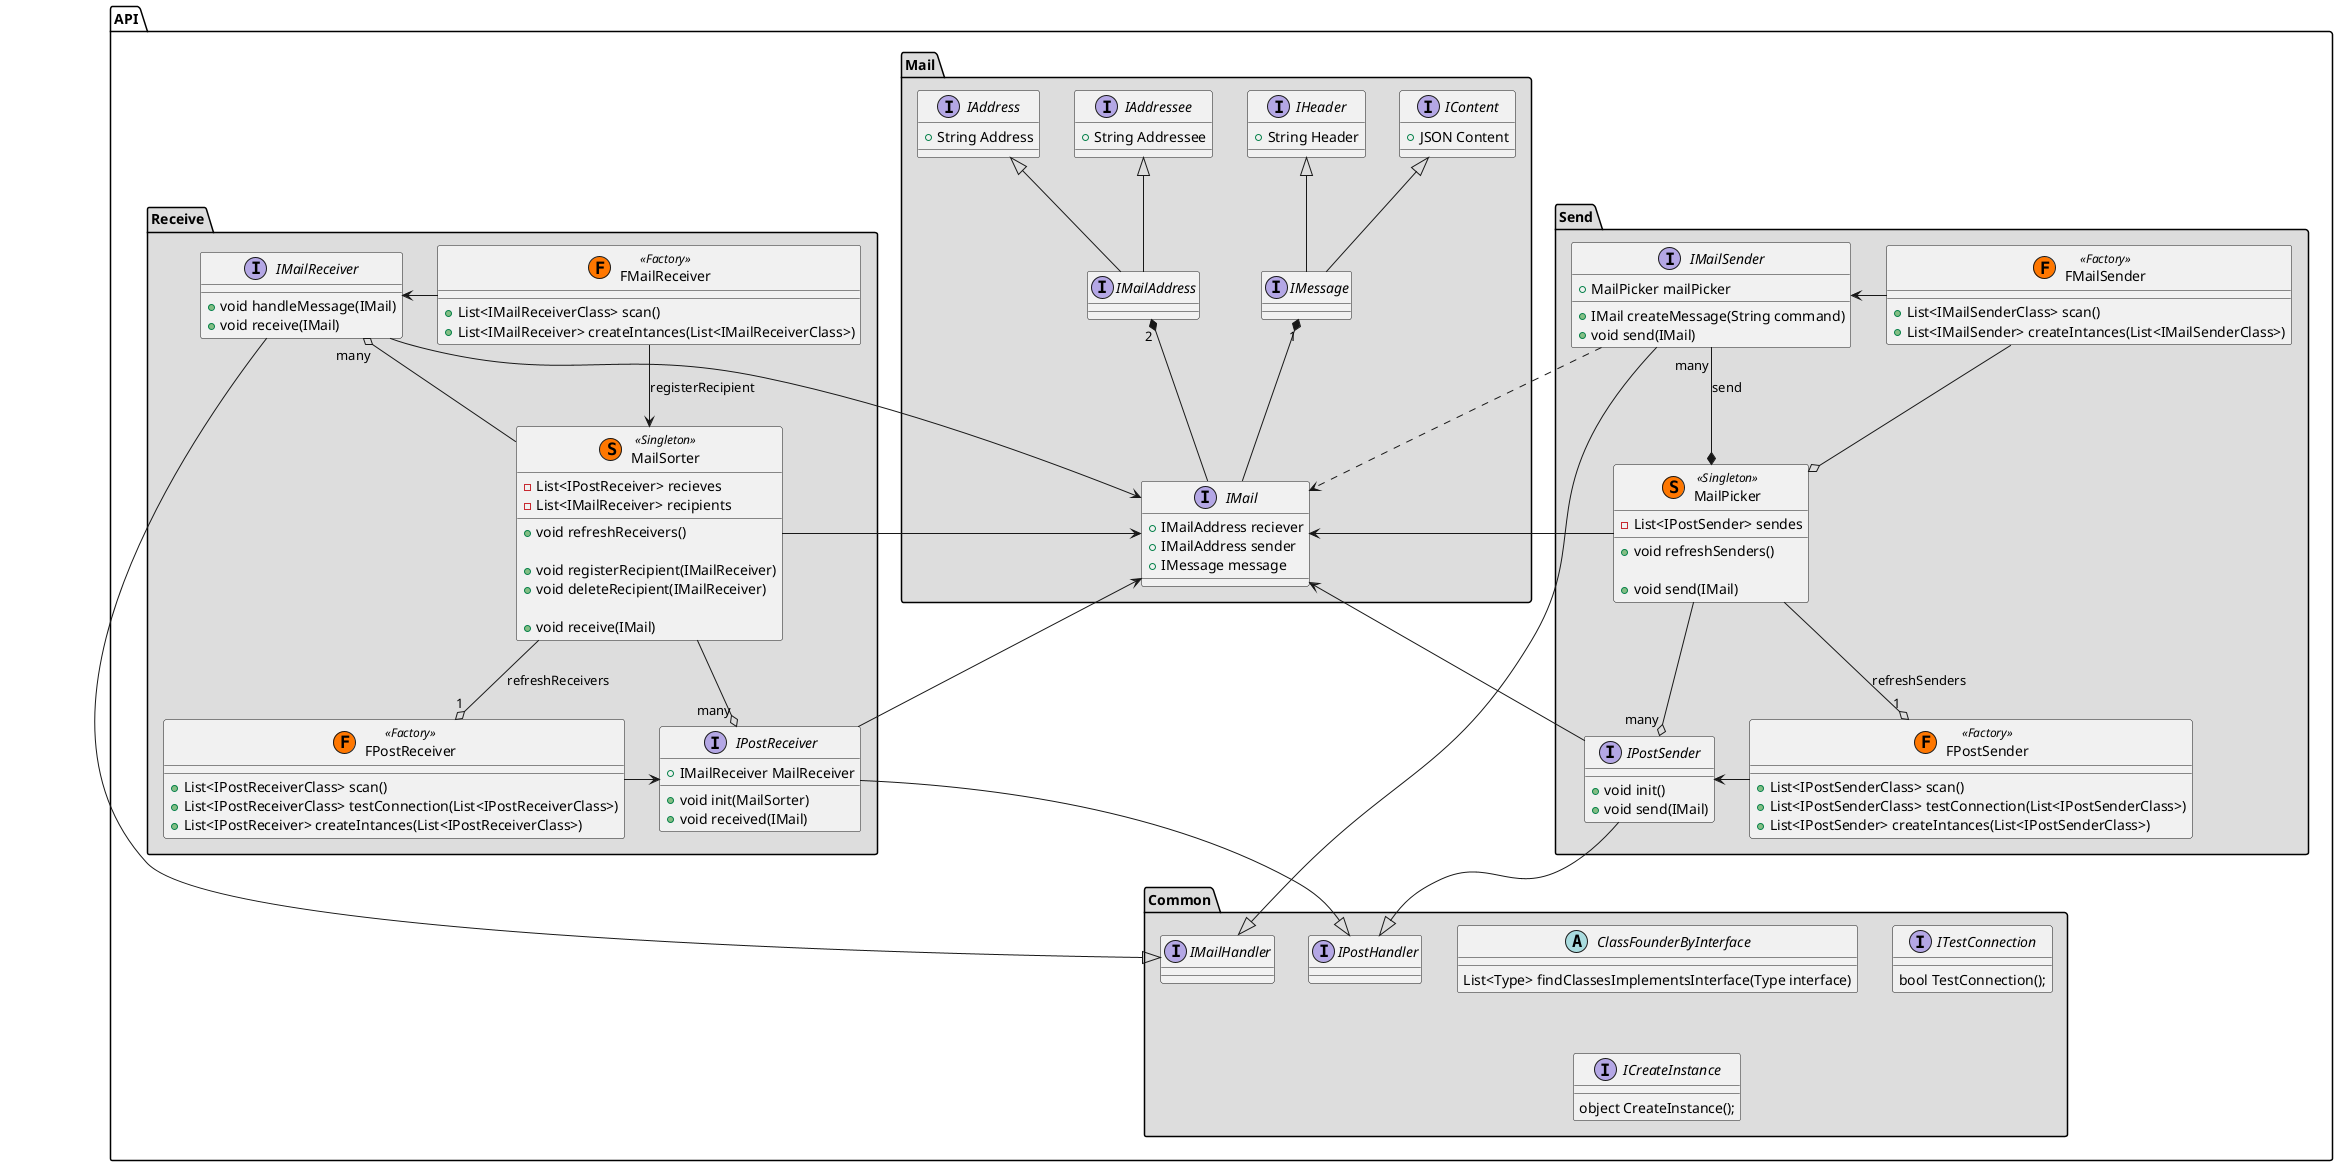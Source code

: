 @startuml
scale 1
' skinparam classAttributeIconSize 0

namespace API.Mail #DDDDDD {
    IMailAddress "2" *-- IMail
    IMessage "1" *-- IMail

    IContent <|-- IMessage
    IHeader <|-- IMessage
    IAddressee <|-- IMailAddress
    IAddress <|-- IMailAddress

    interface IAddress
    {
        + String Address 
    }
    interface IAddressee
    {
        + String Addressee
    } 

    interface IMailAddress
    {
    }

    interface IHeader
    {
        + String Header 
    }
    interface IContent
    {
        + JSON Content
    }
    interface IMessage
    {
    }
    interface IMail
    {
        + IMailAddress reciever
        + IMailAddress sender
        + IMessage message
    }
}

namespace API.Send #DDDDDD {
    interface IMailSender
    {
        + MailPicker mailPicker
        + IMail createMessage(String command)
        + void send(IMail)
    }
    class MailPicker << (S,#FF7700) Singleton >>
    {
        - List<IPostSender> sendes
        + void refreshSenders()

        + void send(IMail)
    }
    interface IPostSender
    {
        + void init()
        + void send(IMail)
    }
    class FMailSender << (F,#FF7700) Factory >>
    {
        + List<IMailSenderClass> scan()
        + List<IMailSender> createIntances(List<IMailSenderClass>)
    }
    class FPostSender << (F,#FF7700) Factory >>
    {
        + List<IPostSenderClass> scan()
        + List<IPostSenderClass> testConnection(List<IPostSenderClass>)
        + List<IPostSender> createIntances(List<IPostSenderClass>)
    }
    FMailSender --o MailPicker
    FMailSender -> IMailSender
    IMailSender ..> API.Mail.IMail
    IMailSender "many" --* MailPicker :send
    MailPicker --> API.Mail.IMail
    MailPicker --o "1" FPostSender :refreshSenders
    MailPicker --o "many" IPostSender
    API.Mail.IMail <-- IPostSender
    IPostSender <- FPostSender
}


namespace API.Receive #DDDDDD {
    interface IMailReceiver
    {
        + void handleMessage(IMail)
        + void receive(IMail)
    }
    class MailSorter << (S,#FF7700) Singleton >>
    {
        - List<IPostReceiver> recieves
        - List<IMailReceiver> recipients
        + void refreshReceivers()
 
        + void registerRecipient(IMailReceiver)
        + void deleteRecipient(IMailReceiver)

       + void receive(IMail)
    }
    interface IPostReceiver
    {
        + IMailReceiver MailReceiver
        + void init(MailSorter)
        + void received(IMail)
    }
    class FMailReceiver << (F,#FF7700) Factory >>
    {
        + List<IMailReceiverClass> scan()
        + List<IMailReceiver> createIntances(List<IMailReceiverClass>)
    }
    class FPostReceiver << (F,#FF7700) Factory >>
    {
        + List<IPostReceiverClass> scan()
        + List<IPostReceiverClass> testConnection(List<IPostReceiverClass>)
        + List<IPostReceiver> createIntances(List<IPostReceiverClass>)
    }
    FMailReceiver --> MailSorter : registerRecipient
    IMailReceiver <- FMailReceiver
    IMailReceiver --> API.Mail.IMail
    IMailReceiver "many" o-- MailSorter
    MailSorter --> API.Mail.IMail
    MailSorter --o "1" FPostReceiver : refreshReceivers
    MailSorter --o "many" IPostReceiver
    API.Mail.IMail <-- IPostReceiver
    IPostReceiver <- FPostReceiver
}

namespace API.Common #DDDDDD {
    abstract class ClassFounderByInterface
    {
        List<Type> findClassesImplementsInterface(Type interface)
    }
    interface ITestConnection
    {
        bool TestConnection();
    }
    interface ICreateInstance
    {
        object CreateInstance();
    }
    interface IMailHandler
    {
    }
    IMailHandler <|-- IMailReceiver
    IMailHandler <|-- IMailSender
    interface IPostHandler
    {
    }
    IPostReceiver --|> IPostHandler
    IPostSender  --|> IPostHandler

}







@enduml